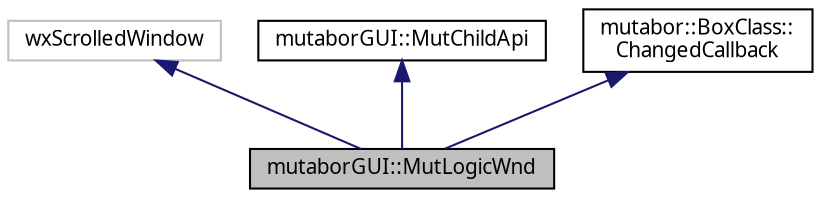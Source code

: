 digraph "mutaborGUI::MutLogicWnd"
{
  edge [fontname="Sans",fontsize="10",labelfontname="Sans",labelfontsize="10"];
  node [fontname="Sans",fontsize="10",shape=record];
  Node4 [label="mutaborGUI::MutLogicWnd",height=0.2,width=0.4,color="black", fillcolor="grey75", style="filled", fontcolor="black"];
  Node5 -> Node4 [dir="back",color="midnightblue",fontsize="10",style="solid",fontname="Sans"];
  Node5 [label="wxScrolledWindow",height=0.2,width=0.4,color="grey75", fillcolor="white", style="filled"];
  Node6 -> Node4 [dir="back",color="midnightblue",fontsize="10",style="solid",fontname="Sans"];
  Node6 [label="mutaborGUI::MutChildApi",height=0.2,width=0.4,color="black", fillcolor="white", style="filled",URL="$dd/dfa/structmutaborGUI_1_1MutChildApi.html"];
  Node7 -> Node4 [dir="back",color="midnightblue",fontsize="10",style="solid",fontname="Sans"];
  Node7 [label="mutabor::BoxClass::\lChangedCallback",height=0.2,width=0.4,color="black", fillcolor="white", style="filled",URL="$da/dd8/structmutabor_1_1BoxClass_1_1ChangedCallback.html"];
}
